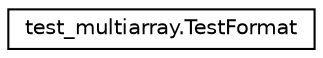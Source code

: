 digraph "Graphical Class Hierarchy"
{
 // LATEX_PDF_SIZE
  edge [fontname="Helvetica",fontsize="10",labelfontname="Helvetica",labelfontsize="10"];
  node [fontname="Helvetica",fontsize="10",shape=record];
  rankdir="LR";
  Node0 [label="test_multiarray.TestFormat",height=0.2,width=0.4,color="black", fillcolor="white", style="filled",URL="$classtest__multiarray_1_1TestFormat.html",tooltip=" "];
}
